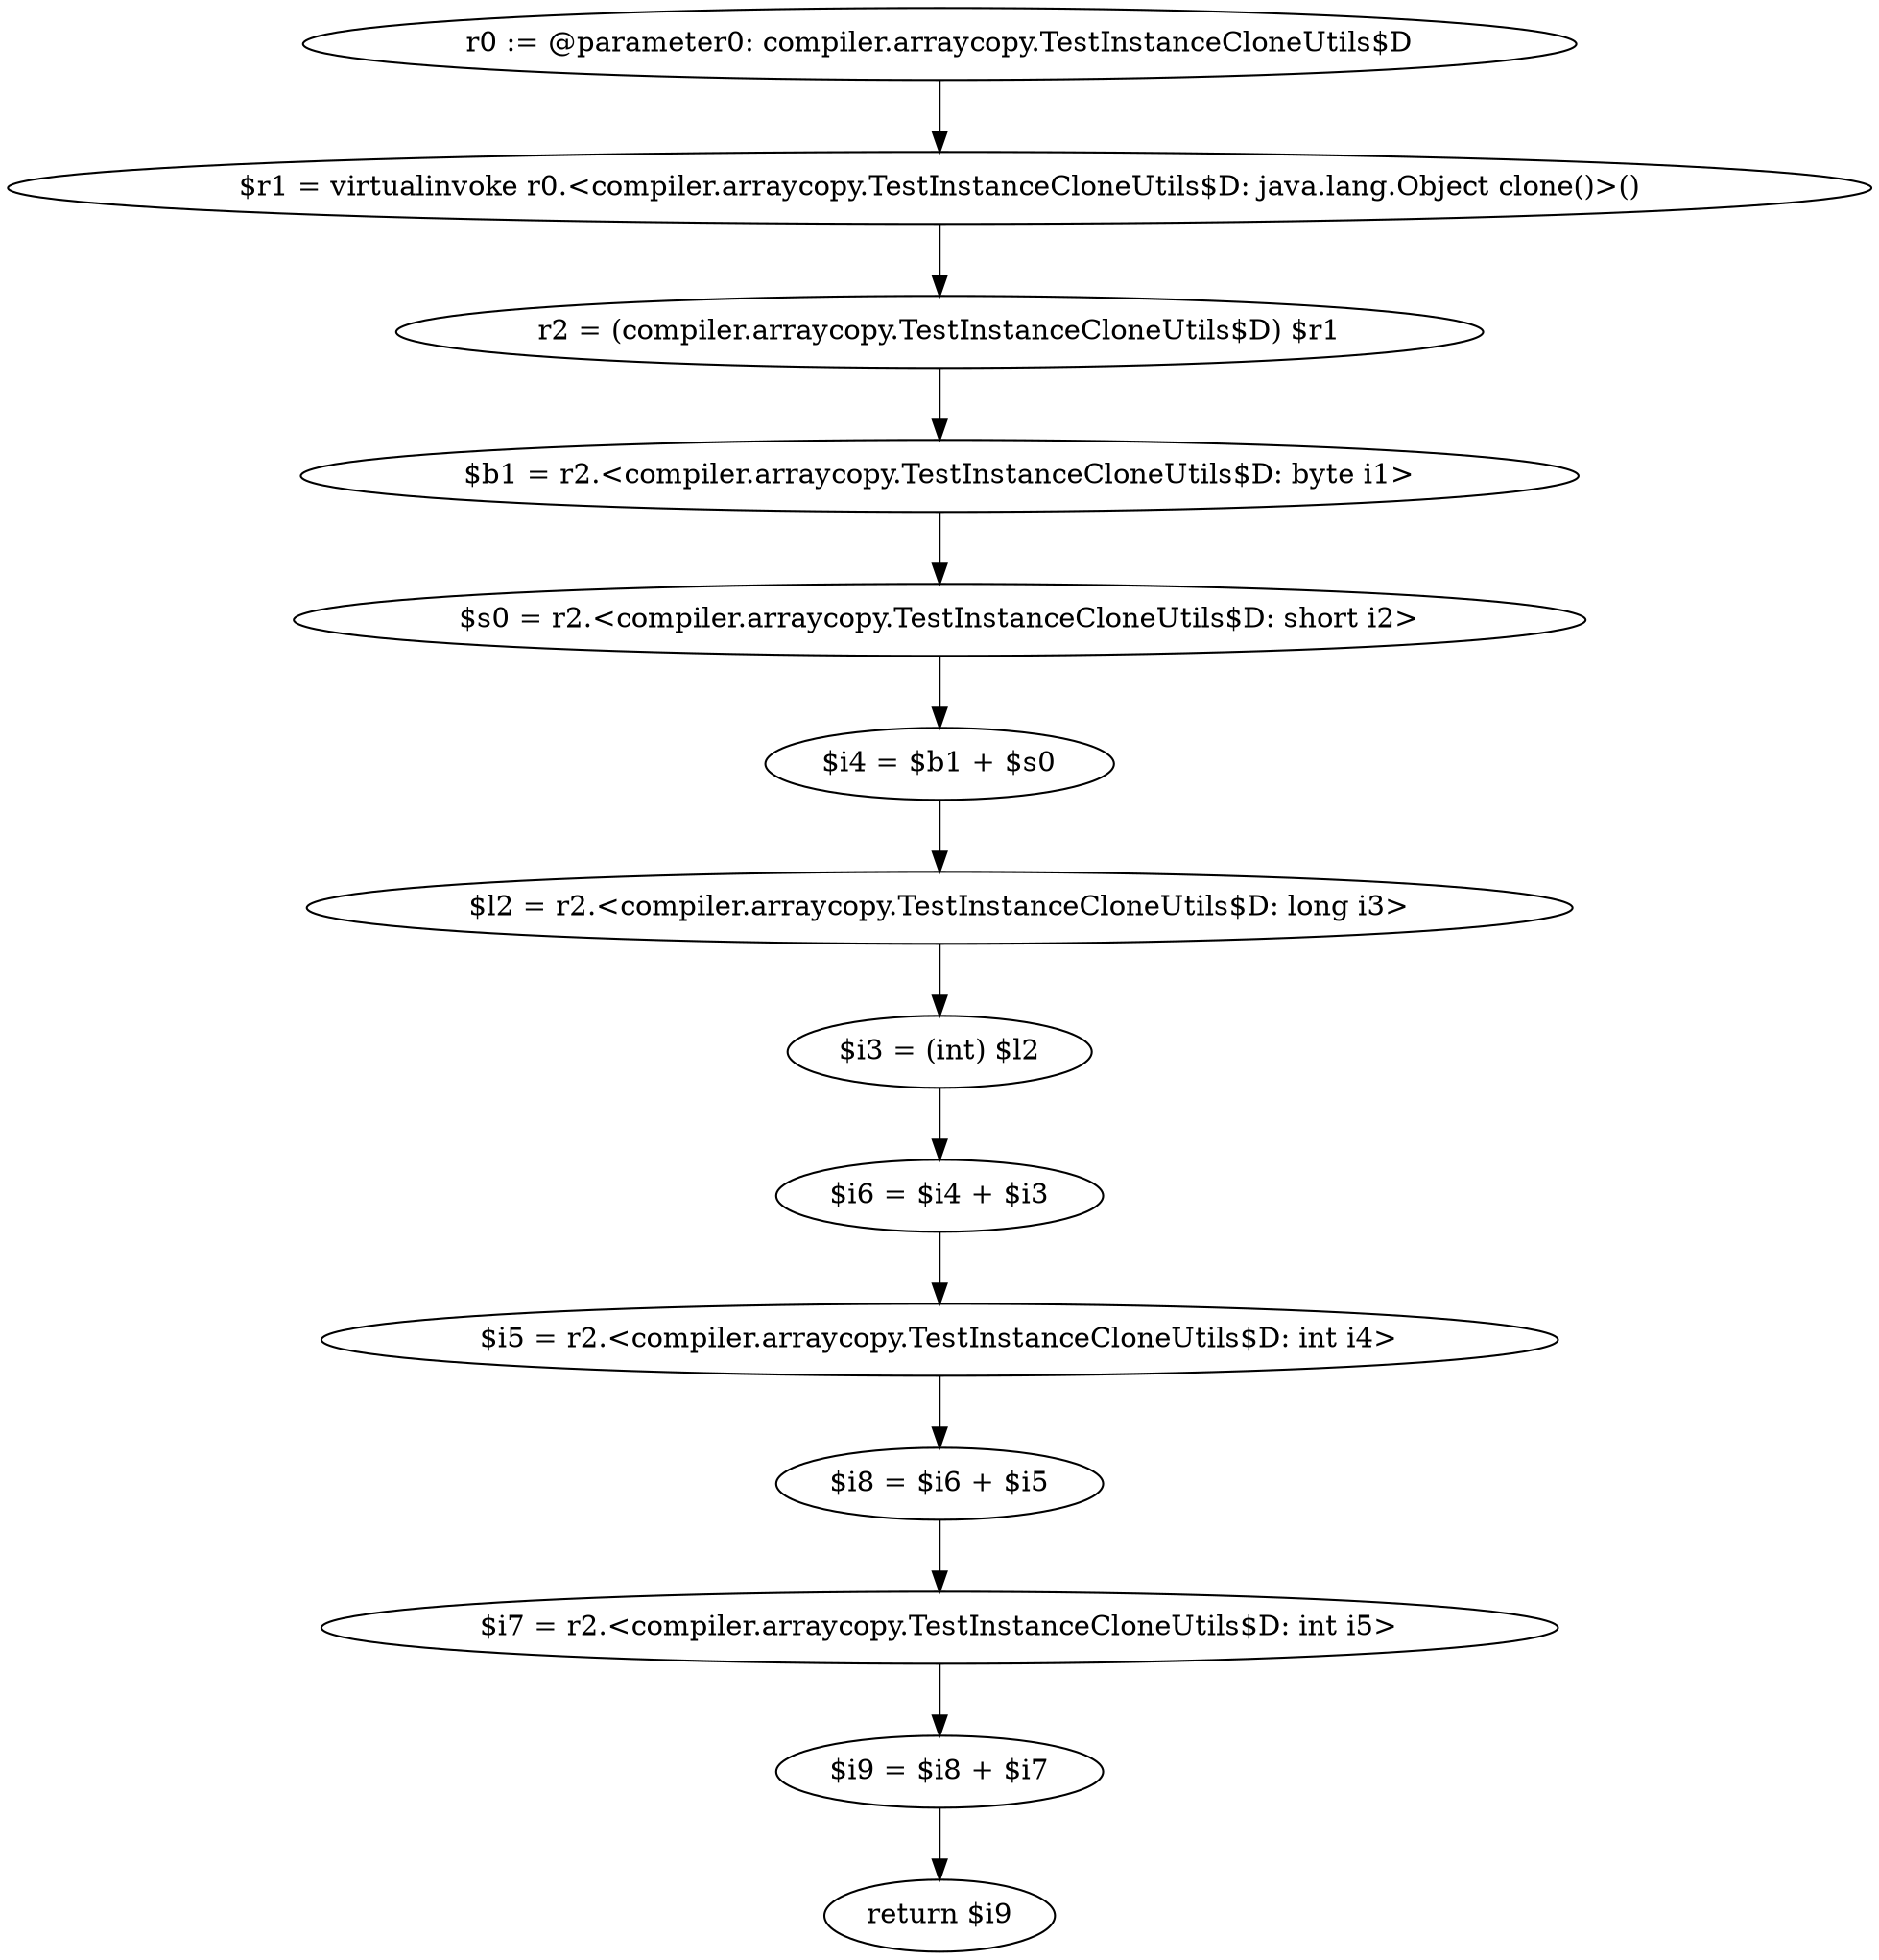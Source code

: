 digraph "unitGraph" {
    "r0 := @parameter0: compiler.arraycopy.TestInstanceCloneUtils$D"
    "$r1 = virtualinvoke r0.<compiler.arraycopy.TestInstanceCloneUtils$D: java.lang.Object clone()>()"
    "r2 = (compiler.arraycopy.TestInstanceCloneUtils$D) $r1"
    "$b1 = r2.<compiler.arraycopy.TestInstanceCloneUtils$D: byte i1>"
    "$s0 = r2.<compiler.arraycopy.TestInstanceCloneUtils$D: short i2>"
    "$i4 = $b1 + $s0"
    "$l2 = r2.<compiler.arraycopy.TestInstanceCloneUtils$D: long i3>"
    "$i3 = (int) $l2"
    "$i6 = $i4 + $i3"
    "$i5 = r2.<compiler.arraycopy.TestInstanceCloneUtils$D: int i4>"
    "$i8 = $i6 + $i5"
    "$i7 = r2.<compiler.arraycopy.TestInstanceCloneUtils$D: int i5>"
    "$i9 = $i8 + $i7"
    "return $i9"
    "r0 := @parameter0: compiler.arraycopy.TestInstanceCloneUtils$D"->"$r1 = virtualinvoke r0.<compiler.arraycopy.TestInstanceCloneUtils$D: java.lang.Object clone()>()";
    "$r1 = virtualinvoke r0.<compiler.arraycopy.TestInstanceCloneUtils$D: java.lang.Object clone()>()"->"r2 = (compiler.arraycopy.TestInstanceCloneUtils$D) $r1";
    "r2 = (compiler.arraycopy.TestInstanceCloneUtils$D) $r1"->"$b1 = r2.<compiler.arraycopy.TestInstanceCloneUtils$D: byte i1>";
    "$b1 = r2.<compiler.arraycopy.TestInstanceCloneUtils$D: byte i1>"->"$s0 = r2.<compiler.arraycopy.TestInstanceCloneUtils$D: short i2>";
    "$s0 = r2.<compiler.arraycopy.TestInstanceCloneUtils$D: short i2>"->"$i4 = $b1 + $s0";
    "$i4 = $b1 + $s0"->"$l2 = r2.<compiler.arraycopy.TestInstanceCloneUtils$D: long i3>";
    "$l2 = r2.<compiler.arraycopy.TestInstanceCloneUtils$D: long i3>"->"$i3 = (int) $l2";
    "$i3 = (int) $l2"->"$i6 = $i4 + $i3";
    "$i6 = $i4 + $i3"->"$i5 = r2.<compiler.arraycopy.TestInstanceCloneUtils$D: int i4>";
    "$i5 = r2.<compiler.arraycopy.TestInstanceCloneUtils$D: int i4>"->"$i8 = $i6 + $i5";
    "$i8 = $i6 + $i5"->"$i7 = r2.<compiler.arraycopy.TestInstanceCloneUtils$D: int i5>";
    "$i7 = r2.<compiler.arraycopy.TestInstanceCloneUtils$D: int i5>"->"$i9 = $i8 + $i7";
    "$i9 = $i8 + $i7"->"return $i9";
}
